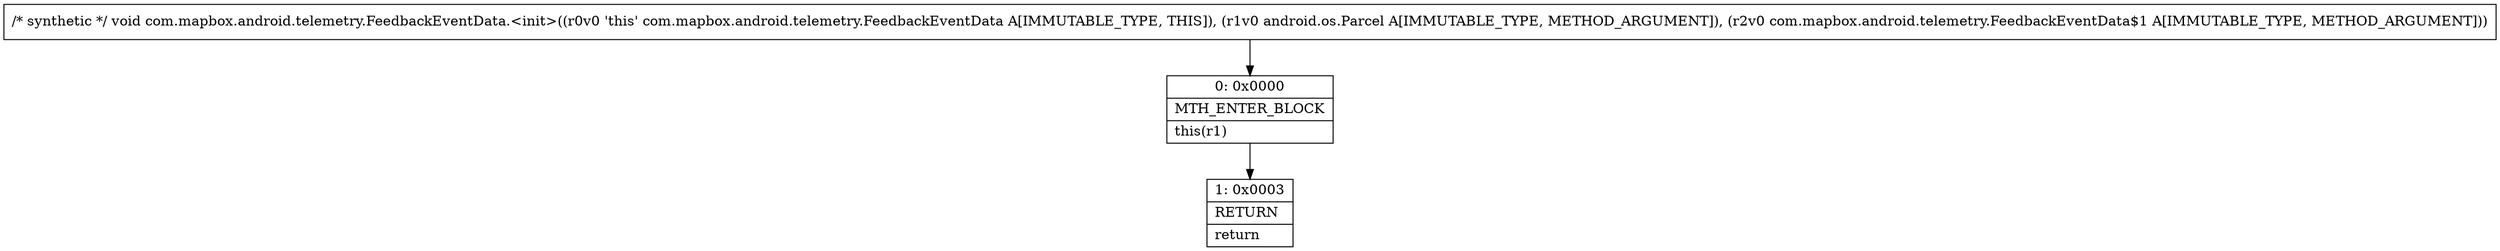 digraph "CFG forcom.mapbox.android.telemetry.FeedbackEventData.\<init\>(Landroid\/os\/Parcel;Lcom\/mapbox\/android\/telemetry\/FeedbackEventData$1;)V" {
Node_0 [shape=record,label="{0\:\ 0x0000|MTH_ENTER_BLOCK\l|this(r1)\l}"];
Node_1 [shape=record,label="{1\:\ 0x0003|RETURN\l|return\l}"];
MethodNode[shape=record,label="{\/* synthetic *\/ void com.mapbox.android.telemetry.FeedbackEventData.\<init\>((r0v0 'this' com.mapbox.android.telemetry.FeedbackEventData A[IMMUTABLE_TYPE, THIS]), (r1v0 android.os.Parcel A[IMMUTABLE_TYPE, METHOD_ARGUMENT]), (r2v0 com.mapbox.android.telemetry.FeedbackEventData$1 A[IMMUTABLE_TYPE, METHOD_ARGUMENT])) }"];
MethodNode -> Node_0;
Node_0 -> Node_1;
}


